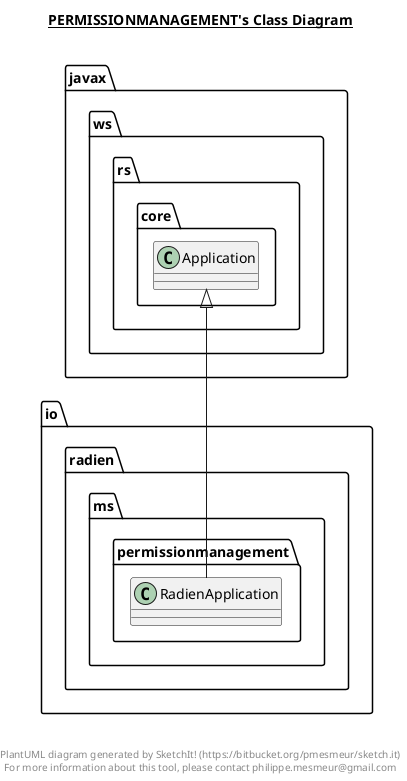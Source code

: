 @startuml

title __PERMISSIONMANAGEMENT's Class Diagram__\n

  namespace io.radien.ms.permissionmanagement {
    class io.radien.ms.permissionmanagement.RadienApplication {
    }
  }
  

  io.radien.ms.permissionmanagement.RadienApplication -up-|> javax.ws.rs.core.Application


right footer


PlantUML diagram generated by SketchIt! (https://bitbucket.org/pmesmeur/sketch.it)
For more information about this tool, please contact philippe.mesmeur@gmail.com
endfooter

@enduml

